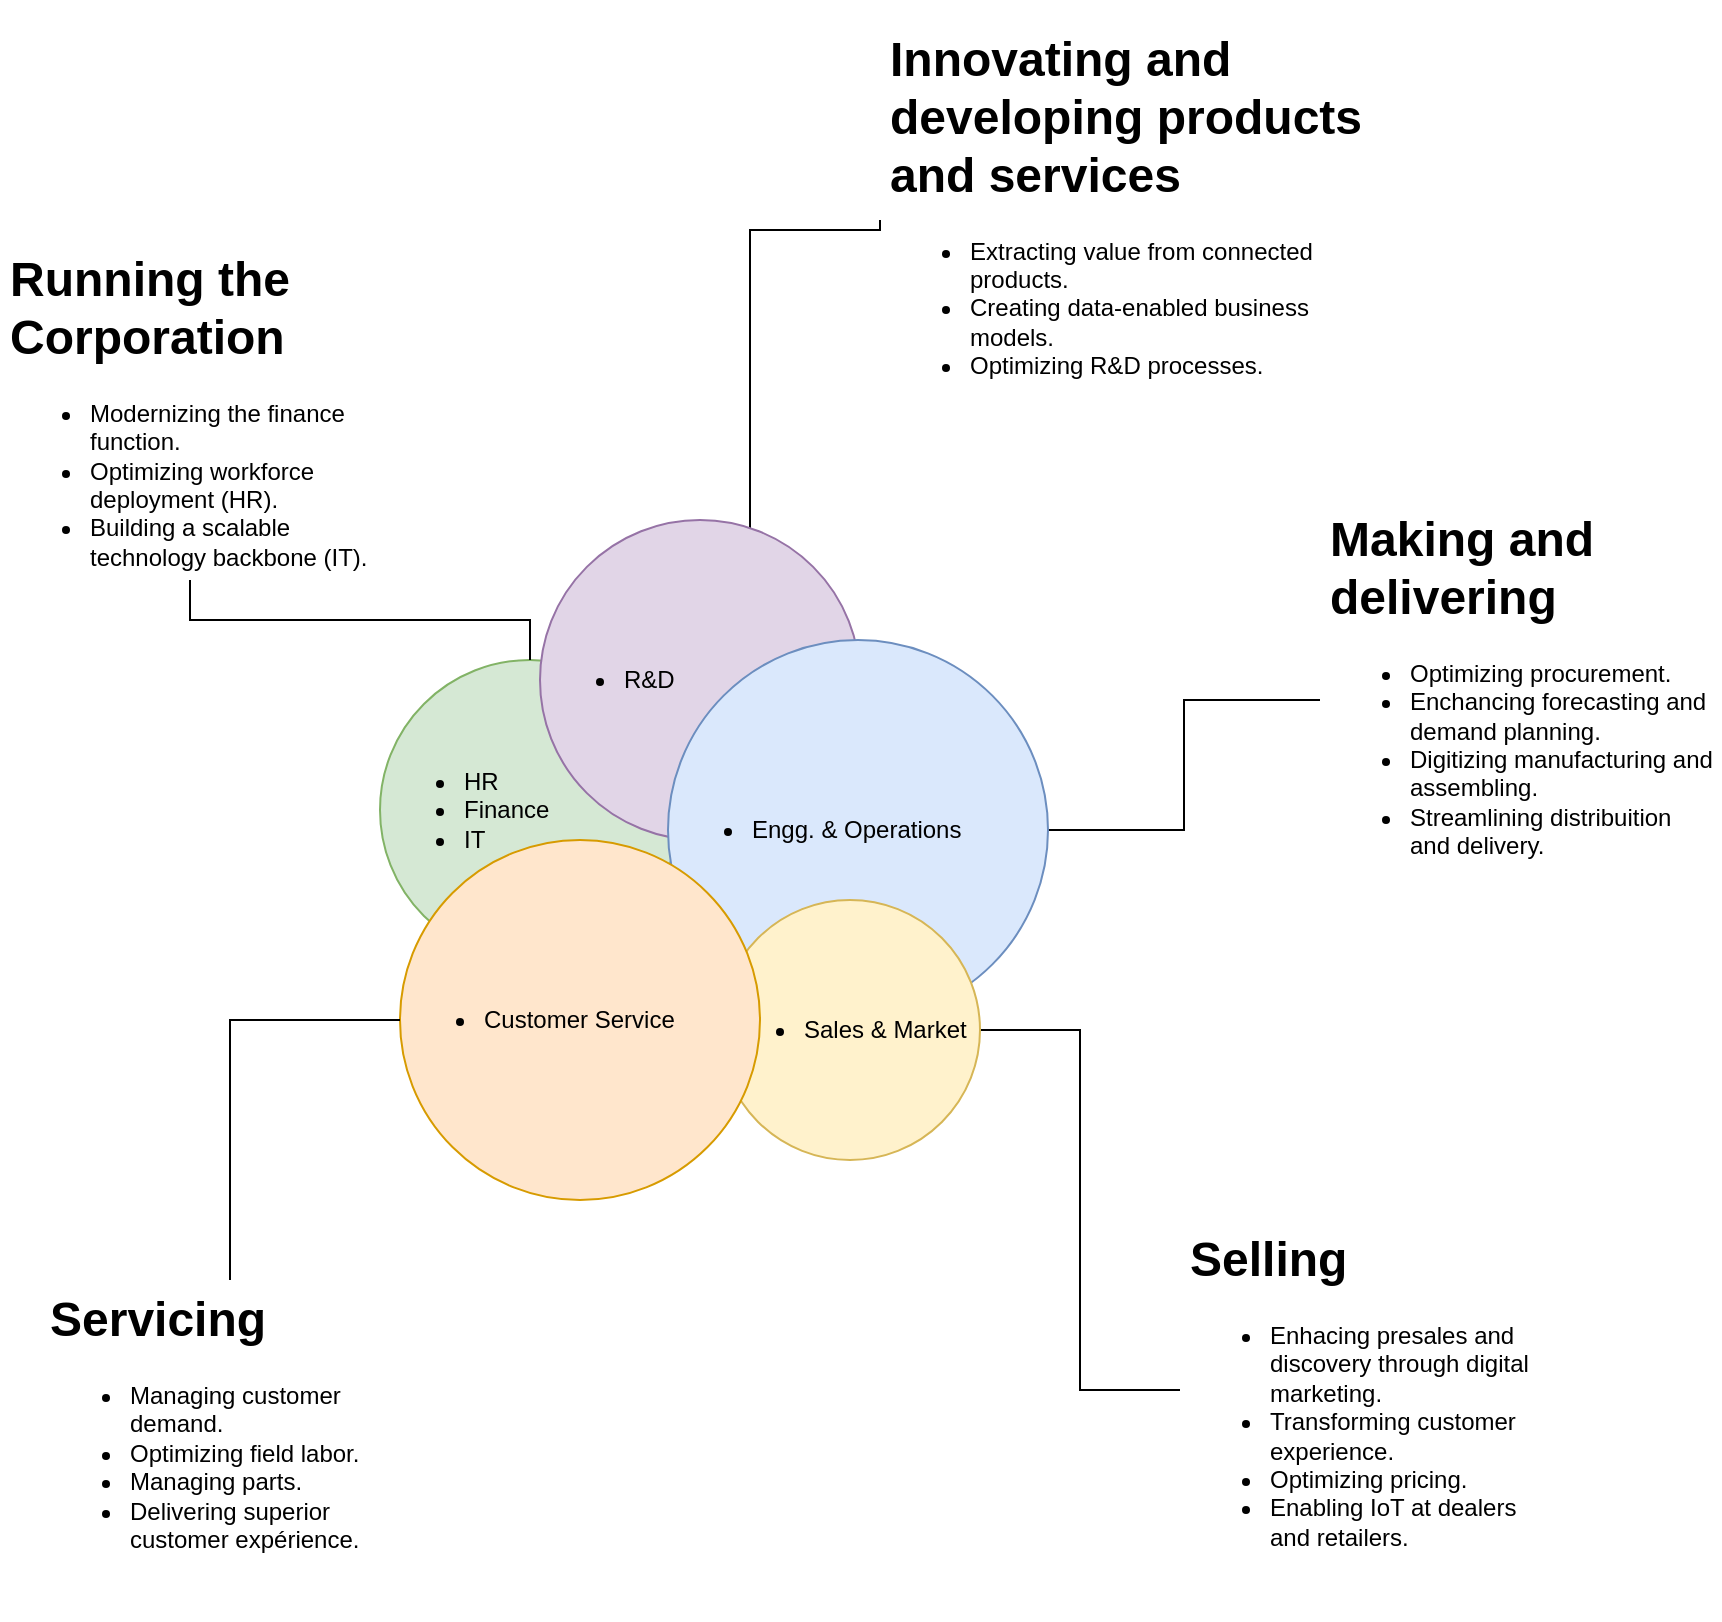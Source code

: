 <mxfile version="21.5.1" type="device">
  <diagram name="Page-1" id="wDfdfGx1Qh0IIDmD07ak">
    <mxGraphModel dx="778" dy="2000" grid="1" gridSize="10" guides="1" tooltips="1" connect="1" arrows="1" fold="1" page="1" pageScale="1" pageWidth="827" pageHeight="1169" math="0" shadow="0">
      <root>
        <mxCell id="0" />
        <mxCell id="1" parent="0" />
        <mxCell id="YlY02G9FxfKztEFpYW7Y-2" value="&lt;ul&gt;&lt;li&gt;HR&lt;/li&gt;&lt;li&gt;Finance&lt;/li&gt;&lt;li&gt;IT&lt;/li&gt;&lt;/ul&gt;" style="ellipse;whiteSpace=wrap;html=1;aspect=fixed;align=left;fillColor=#d5e8d4;strokeColor=#82b366;" vertex="1" parent="1">
          <mxGeometry x="270" y="250" width="150" height="150" as="geometry" />
        </mxCell>
        <mxCell id="YlY02G9FxfKztEFpYW7Y-17" style="rounded=0;orthogonalLoop=1;jettySize=auto;html=1;entryX=0;entryY=0.5;entryDx=0;entryDy=0;edgeStyle=orthogonalEdgeStyle;endArrow=none;endFill=0;" edge="1" parent="1" source="YlY02G9FxfKztEFpYW7Y-3" target="YlY02G9FxfKztEFpYW7Y-14">
          <mxGeometry relative="1" as="geometry">
            <Array as="points">
              <mxPoint x="455" y="35" />
            </Array>
          </mxGeometry>
        </mxCell>
        <mxCell id="YlY02G9FxfKztEFpYW7Y-3" value="&lt;ul&gt;&lt;li&gt;R&amp;amp;D&lt;/li&gt;&lt;/ul&gt;" style="ellipse;whiteSpace=wrap;html=1;aspect=fixed;align=left;fillColor=#e1d5e7;strokeColor=#9673a6;" vertex="1" parent="1">
          <mxGeometry x="350" y="180" width="160" height="160" as="geometry" />
        </mxCell>
        <mxCell id="YlY02G9FxfKztEFpYW7Y-18" style="edgeStyle=orthogonalEdgeStyle;rounded=0;orthogonalLoop=1;jettySize=auto;html=1;endArrow=none;endFill=0;" edge="1" parent="1" source="YlY02G9FxfKztEFpYW7Y-4" target="YlY02G9FxfKztEFpYW7Y-13">
          <mxGeometry relative="1" as="geometry" />
        </mxCell>
        <mxCell id="YlY02G9FxfKztEFpYW7Y-4" value="&lt;ul&gt;&lt;li&gt;Engg. &amp;amp; Operations&lt;/li&gt;&lt;/ul&gt;" style="ellipse;whiteSpace=wrap;html=1;aspect=fixed;align=left;fillColor=#dae8fc;strokeColor=#6c8ebf;" vertex="1" parent="1">
          <mxGeometry x="414" y="240" width="190" height="190" as="geometry" />
        </mxCell>
        <mxCell id="YlY02G9FxfKztEFpYW7Y-19" style="edgeStyle=orthogonalEdgeStyle;rounded=0;orthogonalLoop=1;jettySize=auto;html=1;entryX=0;entryY=0.5;entryDx=0;entryDy=0;endArrow=none;endFill=0;" edge="1" parent="1" source="YlY02G9FxfKztEFpYW7Y-5" target="YlY02G9FxfKztEFpYW7Y-12">
          <mxGeometry relative="1" as="geometry" />
        </mxCell>
        <mxCell id="YlY02G9FxfKztEFpYW7Y-5" value="&lt;ul&gt;&lt;li&gt;Sales &amp;amp; Market&lt;/li&gt;&lt;/ul&gt;" style="ellipse;whiteSpace=wrap;html=1;aspect=fixed;align=left;fillColor=#fff2cc;strokeColor=#d6b656;" vertex="1" parent="1">
          <mxGeometry x="440" y="370" width="130" height="130" as="geometry" />
        </mxCell>
        <mxCell id="YlY02G9FxfKztEFpYW7Y-6" value="&lt;ul&gt;&lt;li&gt;Customer Service&lt;/li&gt;&lt;/ul&gt;" style="ellipse;whiteSpace=wrap;html=1;aspect=fixed;align=left;fillColor=#ffe6cc;strokeColor=#d79b00;" vertex="1" parent="1">
          <mxGeometry x="280" y="340" width="180" height="180" as="geometry" />
        </mxCell>
        <mxCell id="YlY02G9FxfKztEFpYW7Y-10" style="edgeStyle=orthogonalEdgeStyle;rounded=0;orthogonalLoop=1;jettySize=auto;html=1;endArrow=none;endFill=0;" edge="1" parent="1" source="YlY02G9FxfKztEFpYW7Y-9" target="YlY02G9FxfKztEFpYW7Y-2">
          <mxGeometry relative="1" as="geometry" />
        </mxCell>
        <mxCell id="YlY02G9FxfKztEFpYW7Y-9" value="&lt;h1&gt;Running the Corporation&lt;/h1&gt;&lt;p&gt;&lt;/p&gt;&lt;ul&gt;&lt;li&gt;Modernizing the finance function.&lt;/li&gt;&lt;li&gt;Optimizing workforce deployment (HR).&lt;/li&gt;&lt;li&gt;Building a scalable technology backbone (IT).&lt;/li&gt;&lt;/ul&gt;&lt;p&gt;&lt;/p&gt;" style="text;html=1;strokeColor=none;fillColor=none;spacing=5;spacingTop=-20;whiteSpace=wrap;overflow=hidden;rounded=0;" vertex="1" parent="1">
          <mxGeometry x="80" y="40" width="190" height="170" as="geometry" />
        </mxCell>
        <mxCell id="YlY02G9FxfKztEFpYW7Y-20" style="edgeStyle=orthogonalEdgeStyle;rounded=0;orthogonalLoop=1;jettySize=auto;html=1;entryX=0;entryY=0.5;entryDx=0;entryDy=0;endArrow=none;endFill=0;" edge="1" parent="1" source="YlY02G9FxfKztEFpYW7Y-11" target="YlY02G9FxfKztEFpYW7Y-6">
          <mxGeometry relative="1" as="geometry">
            <Array as="points">
              <mxPoint x="195" y="430" />
            </Array>
          </mxGeometry>
        </mxCell>
        <mxCell id="YlY02G9FxfKztEFpYW7Y-11" value="&lt;h1&gt;Servicing&lt;/h1&gt;&lt;p&gt;&lt;/p&gt;&lt;ul&gt;&lt;li&gt;Managing customer demand.&lt;/li&gt;&lt;li&gt;Optimizing field labor.&lt;/li&gt;&lt;li&gt;Managing parts.&lt;/li&gt;&lt;li&gt;Delivering superior customer expérience.&lt;/li&gt;&lt;/ul&gt;&lt;p&gt;&lt;/p&gt;" style="text;html=1;strokeColor=none;fillColor=none;spacing=5;spacingTop=-20;whiteSpace=wrap;overflow=hidden;rounded=0;" vertex="1" parent="1">
          <mxGeometry x="100" y="560" width="190" height="170" as="geometry" />
        </mxCell>
        <mxCell id="YlY02G9FxfKztEFpYW7Y-12" value="&lt;h1&gt;Selling&lt;/h1&gt;&lt;ul&gt;&lt;li&gt;Enhacing presales and discovery through digital marketing.&lt;/li&gt;&lt;li&gt;Transforming customer experience.&lt;/li&gt;&lt;li&gt;Optimizing pricing.&lt;/li&gt;&lt;li&gt;Enabling IoT at dealers and retailers.&lt;/li&gt;&lt;/ul&gt;&lt;p&gt;&lt;/p&gt;" style="text;html=1;strokeColor=none;fillColor=none;spacing=5;spacingTop=-20;whiteSpace=wrap;overflow=hidden;rounded=0;" vertex="1" parent="1">
          <mxGeometry x="670" y="530" width="190" height="170" as="geometry" />
        </mxCell>
        <mxCell id="YlY02G9FxfKztEFpYW7Y-13" value="&lt;h1&gt;Making and delivering&lt;/h1&gt;&lt;p&gt;&lt;/p&gt;&lt;ul&gt;&lt;li&gt;Optimizing procurement.&lt;/li&gt;&lt;li&gt;Enchancing forecasting and demand planning.&lt;/li&gt;&lt;li&gt;Digitizing manufacturing and assembling.&lt;/li&gt;&lt;li&gt;Streamlining distribuition and delivery.&lt;/li&gt;&lt;/ul&gt;&lt;p&gt;&lt;/p&gt;" style="text;html=1;strokeColor=none;fillColor=none;spacing=5;spacingTop=-20;whiteSpace=wrap;overflow=hidden;rounded=0;" vertex="1" parent="1">
          <mxGeometry x="740" y="170" width="200" height="200" as="geometry" />
        </mxCell>
        <mxCell id="YlY02G9FxfKztEFpYW7Y-14" value="&lt;h1&gt;Innovating and developing products and services&lt;/h1&gt;&lt;p&gt;&lt;/p&gt;&lt;ul&gt;&lt;li&gt;Extracting value from connected products.&lt;/li&gt;&lt;li&gt;Creating data-enabled business models.&lt;/li&gt;&lt;li&gt;Optimizing R&amp;amp;D processes.&lt;/li&gt;&lt;/ul&gt;&lt;p&gt;&lt;/p&gt;" style="text;html=1;strokeColor=none;fillColor=none;spacing=5;spacingTop=-20;whiteSpace=wrap;overflow=hidden;rounded=0;" vertex="1" parent="1">
          <mxGeometry x="520" y="-70" width="250" height="200" as="geometry" />
        </mxCell>
      </root>
    </mxGraphModel>
  </diagram>
</mxfile>
